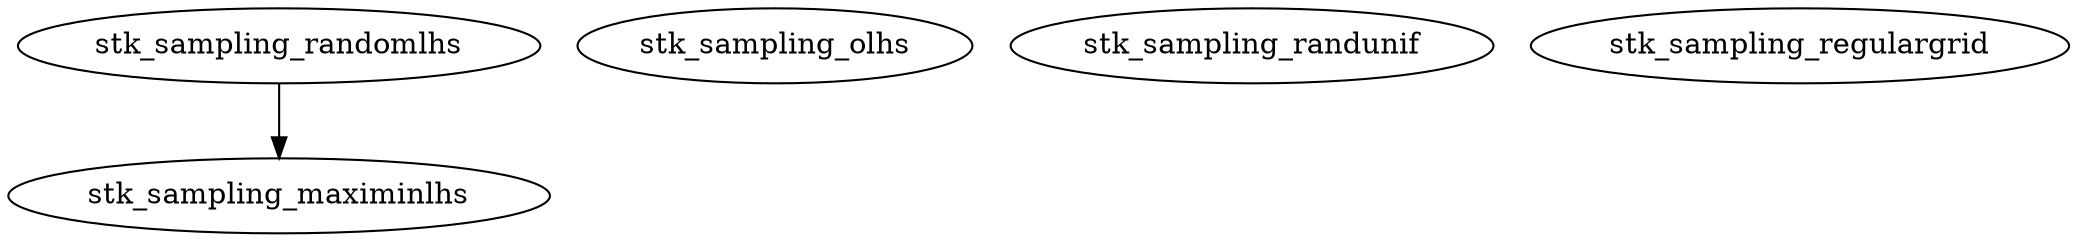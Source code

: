 /* Created by mdot for Matlab */
digraph m2html {
  stk_sampling_randomlhs -> stk_sampling_maximinlhs;

  stk_sampling_maximinlhs [URL="stk_sampling_maximinlhs.html"];
  stk_sampling_olhs [URL="stk_sampling_olhs.html"];
  stk_sampling_randomlhs [URL="stk_sampling_randomlhs.html"];
  stk_sampling_randunif [URL="stk_sampling_randunif.html"];
  stk_sampling_regulargrid [URL="stk_sampling_regulargrid.html"];
}